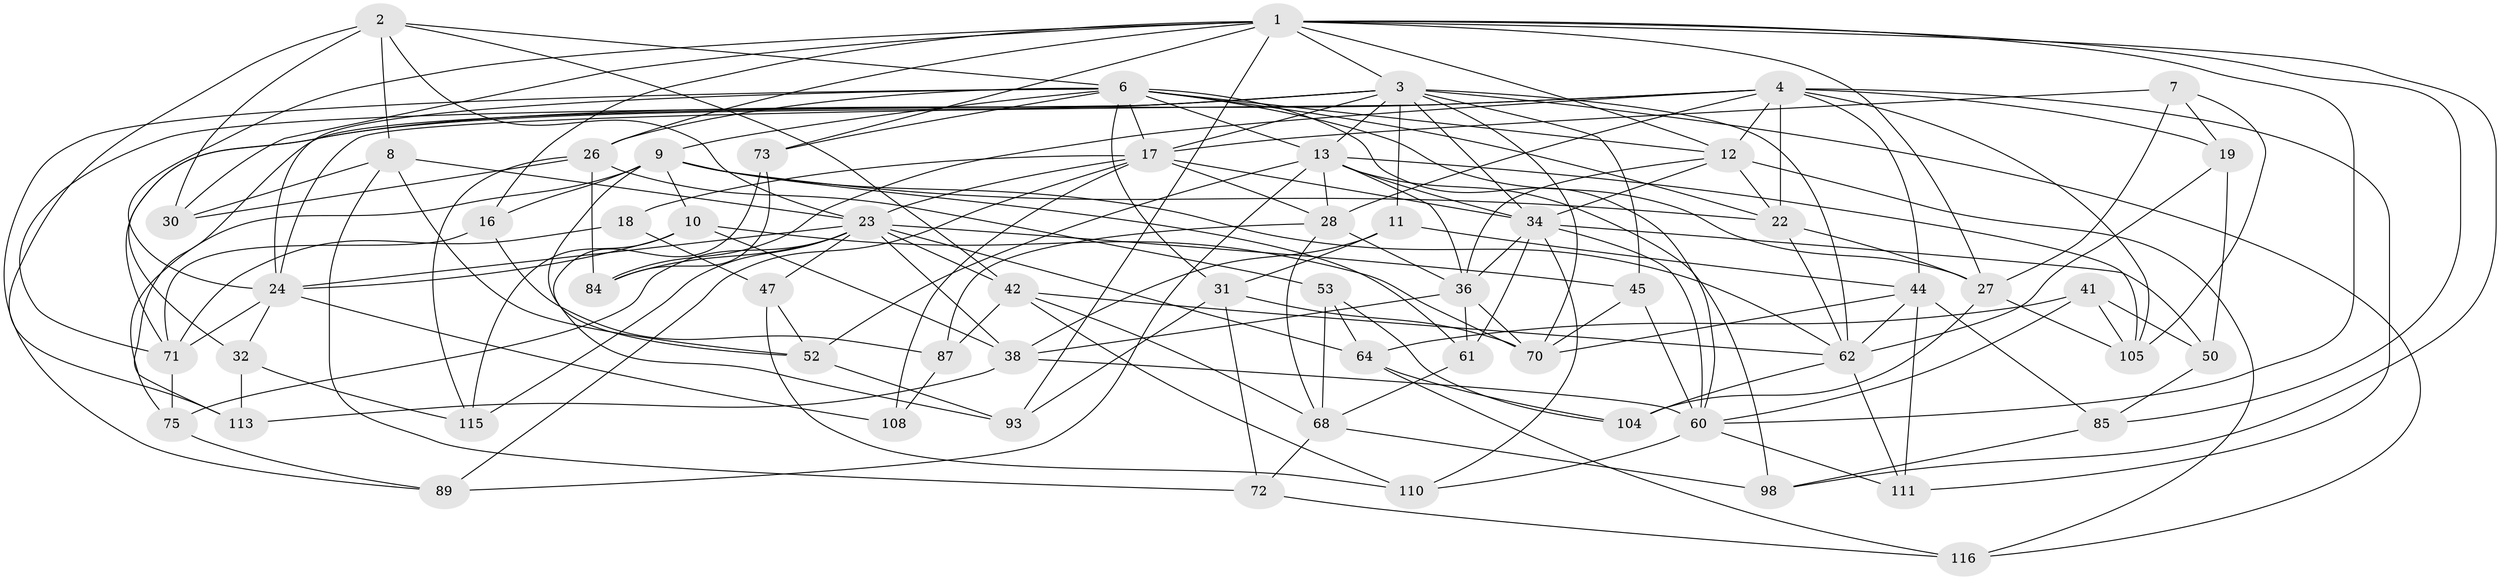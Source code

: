 // original degree distribution, {4: 1.0}
// Generated by graph-tools (version 1.1) at 2025/16/03/09/25 04:16:43]
// undirected, 60 vertices, 171 edges
graph export_dot {
graph [start="1"]
  node [color=gray90,style=filled];
  1 [super="+5+21+14"];
  2 [super="+112"];
  3 [super="+109+29+55"];
  4 [super="+83+91"];
  6 [super="+88+15"];
  7;
  8 [super="+39"];
  9 [super="+97+51"];
  10 [super="+56"];
  11;
  12 [super="+25"];
  13 [super="+35+79"];
  16;
  17 [super="+33+80"];
  18;
  19;
  22 [super="+118"];
  23 [super="+54+77+92+78"];
  24 [super="+58+120"];
  26 [super="+81"];
  27 [super="+63"];
  28 [super="+59"];
  30;
  31 [super="+40"];
  32;
  34 [super="+66+37+57"];
  36 [super="+46+76"];
  38 [super="+121"];
  41 [super="+49"];
  42 [super="+43"];
  44 [super="+102"];
  45;
  47;
  50;
  52 [super="+114"];
  53;
  60 [super="+65+90"];
  61;
  62 [super="+86"];
  64 [super="+94"];
  68 [super="+82"];
  70 [super="+74"];
  71 [super="+95"];
  72;
  73;
  75;
  84;
  85;
  87;
  89;
  93;
  98;
  104;
  105 [super="+106"];
  108;
  110;
  111;
  113;
  115;
  116;
  1 -- 73;
  1 -- 26;
  1 -- 30;
  1 -- 24;
  1 -- 3;
  1 -- 93;
  1 -- 12;
  1 -- 16;
  1 -- 98;
  1 -- 85;
  1 -- 27;
  1 -- 60;
  2 -- 30;
  2 -- 23;
  2 -- 6;
  2 -- 8;
  2 -- 113;
  2 -- 42;
  3 -- 113;
  3 -- 11;
  3 -- 71;
  3 -- 34;
  3 -- 32;
  3 -- 116;
  3 -- 45;
  3 -- 62;
  3 -- 17;
  3 -- 70;
  3 -- 13;
  4 -- 111;
  4 -- 71;
  4 -- 24;
  4 -- 19;
  4 -- 84;
  4 -- 22;
  4 -- 105;
  4 -- 12;
  4 -- 28;
  4 -- 44;
  6 -- 26;
  6 -- 13 [weight=2];
  6 -- 12;
  6 -- 31;
  6 -- 9;
  6 -- 73;
  6 -- 17;
  6 -- 22;
  6 -- 24;
  6 -- 89;
  6 -- 60;
  6 -- 27;
  7 -- 19;
  7 -- 17;
  7 -- 27;
  7 -- 105;
  8 -- 72;
  8 -- 52 [weight=2];
  8 -- 23;
  8 -- 30;
  9 -- 16;
  9 -- 75;
  9 -- 52;
  9 -- 22;
  9 -- 10;
  9 -- 61;
  9 -- 62;
  10 -- 70 [weight=2];
  10 -- 24;
  10 -- 115;
  10 -- 38;
  11 -- 38;
  11 -- 31;
  11 -- 44;
  12 -- 116;
  12 -- 34;
  12 -- 36 [weight=2];
  12 -- 22;
  13 -- 28;
  13 -- 98;
  13 -- 52;
  13 -- 89;
  13 -- 34;
  13 -- 105;
  13 -- 36;
  16 -- 71;
  16 -- 87;
  17 -- 18 [weight=2];
  17 -- 89;
  17 -- 108 [weight=2];
  17 -- 34 [weight=2];
  17 -- 28;
  17 -- 23;
  18 -- 47;
  18 -- 71;
  19 -- 50;
  19 -- 62;
  22 -- 27;
  22 -- 62;
  23 -- 84;
  23 -- 45;
  23 -- 38;
  23 -- 24;
  23 -- 115;
  23 -- 75;
  23 -- 64;
  23 -- 42;
  23 -- 47;
  24 -- 32;
  24 -- 108;
  24 -- 71;
  26 -- 30;
  26 -- 115;
  26 -- 84;
  26 -- 53;
  27 -- 105;
  27 -- 104;
  28 -- 68;
  28 -- 36;
  28 -- 87;
  31 -- 93;
  31 -- 72;
  31 -- 70 [weight=2];
  32 -- 115;
  32 -- 113;
  34 -- 110;
  34 -- 36;
  34 -- 61;
  34 -- 50;
  34 -- 60;
  36 -- 38;
  36 -- 70;
  36 -- 61;
  38 -- 113;
  38 -- 60;
  41 -- 60;
  41 -- 64 [weight=2];
  41 -- 50;
  41 -- 105 [weight=2];
  42 -- 110;
  42 -- 62;
  42 -- 87;
  42 -- 68;
  44 -- 70;
  44 -- 85;
  44 -- 111;
  44 -- 62;
  45 -- 60;
  45 -- 70;
  47 -- 110;
  47 -- 52;
  50 -- 85;
  52 -- 93;
  53 -- 68;
  53 -- 104;
  53 -- 64;
  60 -- 110;
  60 -- 111;
  61 -- 68;
  62 -- 111;
  62 -- 104;
  64 -- 116;
  64 -- 104;
  68 -- 98;
  68 -- 72;
  71 -- 75;
  72 -- 116;
  73 -- 93;
  73 -- 84;
  75 -- 89;
  85 -- 98;
  87 -- 108;
}
